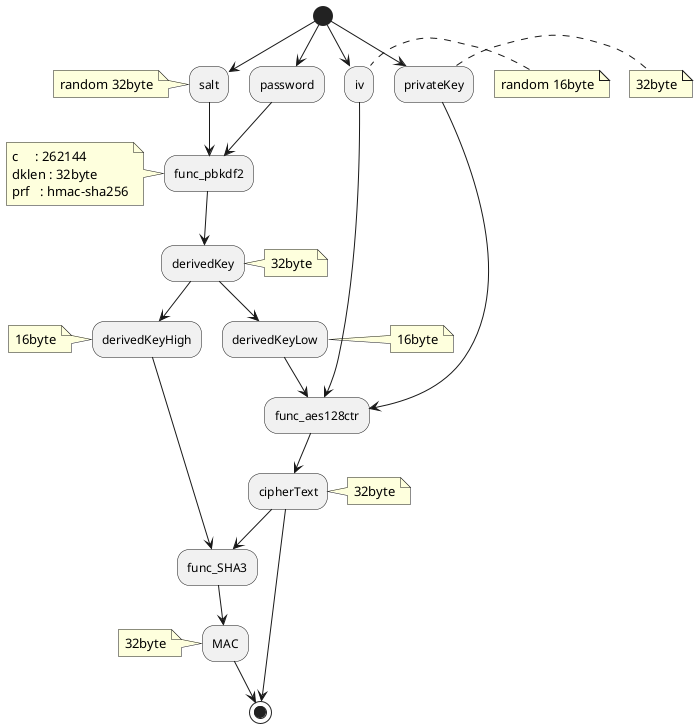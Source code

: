@startuml

(*)  --> salt
note left:random 32byte
(*) --> password
(*) --> privateKey
note right: 32byte
(*) --> iv
note left: random 16byte
password --> func_pbkdf2
note left
    c     : 262144
    dklen : 32byte
    prf   : hmac-sha256
end note
salt --> func_pbkdf2
func_pbkdf2 --> derivedKey
note right: 32byte
derivedKey --> derivedKeyLow
note left: 16byte
derivedKey --> derivedKeyHigh
note left: 16byte
iv --> func_aes128ctr
derivedKeyLow --> func_aes128ctr
privateKey --> func_aes128ctr
func_aes128ctr --> cipherText
note right:32byte
derivedKeyHigh --> func_SHA3
cipherText --> func_SHA3
func_SHA3 --> MAC
note left:32byte
MAC -->(*)
cipherText --> (*)
@enduml